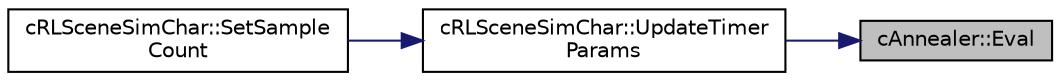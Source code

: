 digraph "cAnnealer::Eval"
{
 // LATEX_PDF_SIZE
  edge [fontname="Helvetica",fontsize="10",labelfontname="Helvetica",labelfontsize="10"];
  node [fontname="Helvetica",fontsize="10",shape=record];
  rankdir="RL";
  Node1 [label="cAnnealer::Eval",height=0.2,width=0.4,color="black", fillcolor="grey75", style="filled", fontcolor="black",tooltip=" "];
  Node1 -> Node2 [dir="back",color="midnightblue",fontsize="10",style="solid",fontname="Helvetica"];
  Node2 [label="cRLSceneSimChar::UpdateTimer\lParams",height=0.2,width=0.4,color="black", fillcolor="white", style="filled",URL="$classc_r_l_scene_sim_char.html#a5b564a46e6b515d1618f8fb6744ccba3",tooltip=" "];
  Node2 -> Node3 [dir="back",color="midnightblue",fontsize="10",style="solid",fontname="Helvetica"];
  Node3 [label="cRLSceneSimChar::SetSample\lCount",height=0.2,width=0.4,color="black", fillcolor="white", style="filled",URL="$classc_r_l_scene_sim_char.html#a1e9d9caf44d57f5cd3106825baa0c8a0",tooltip=" "];
}
